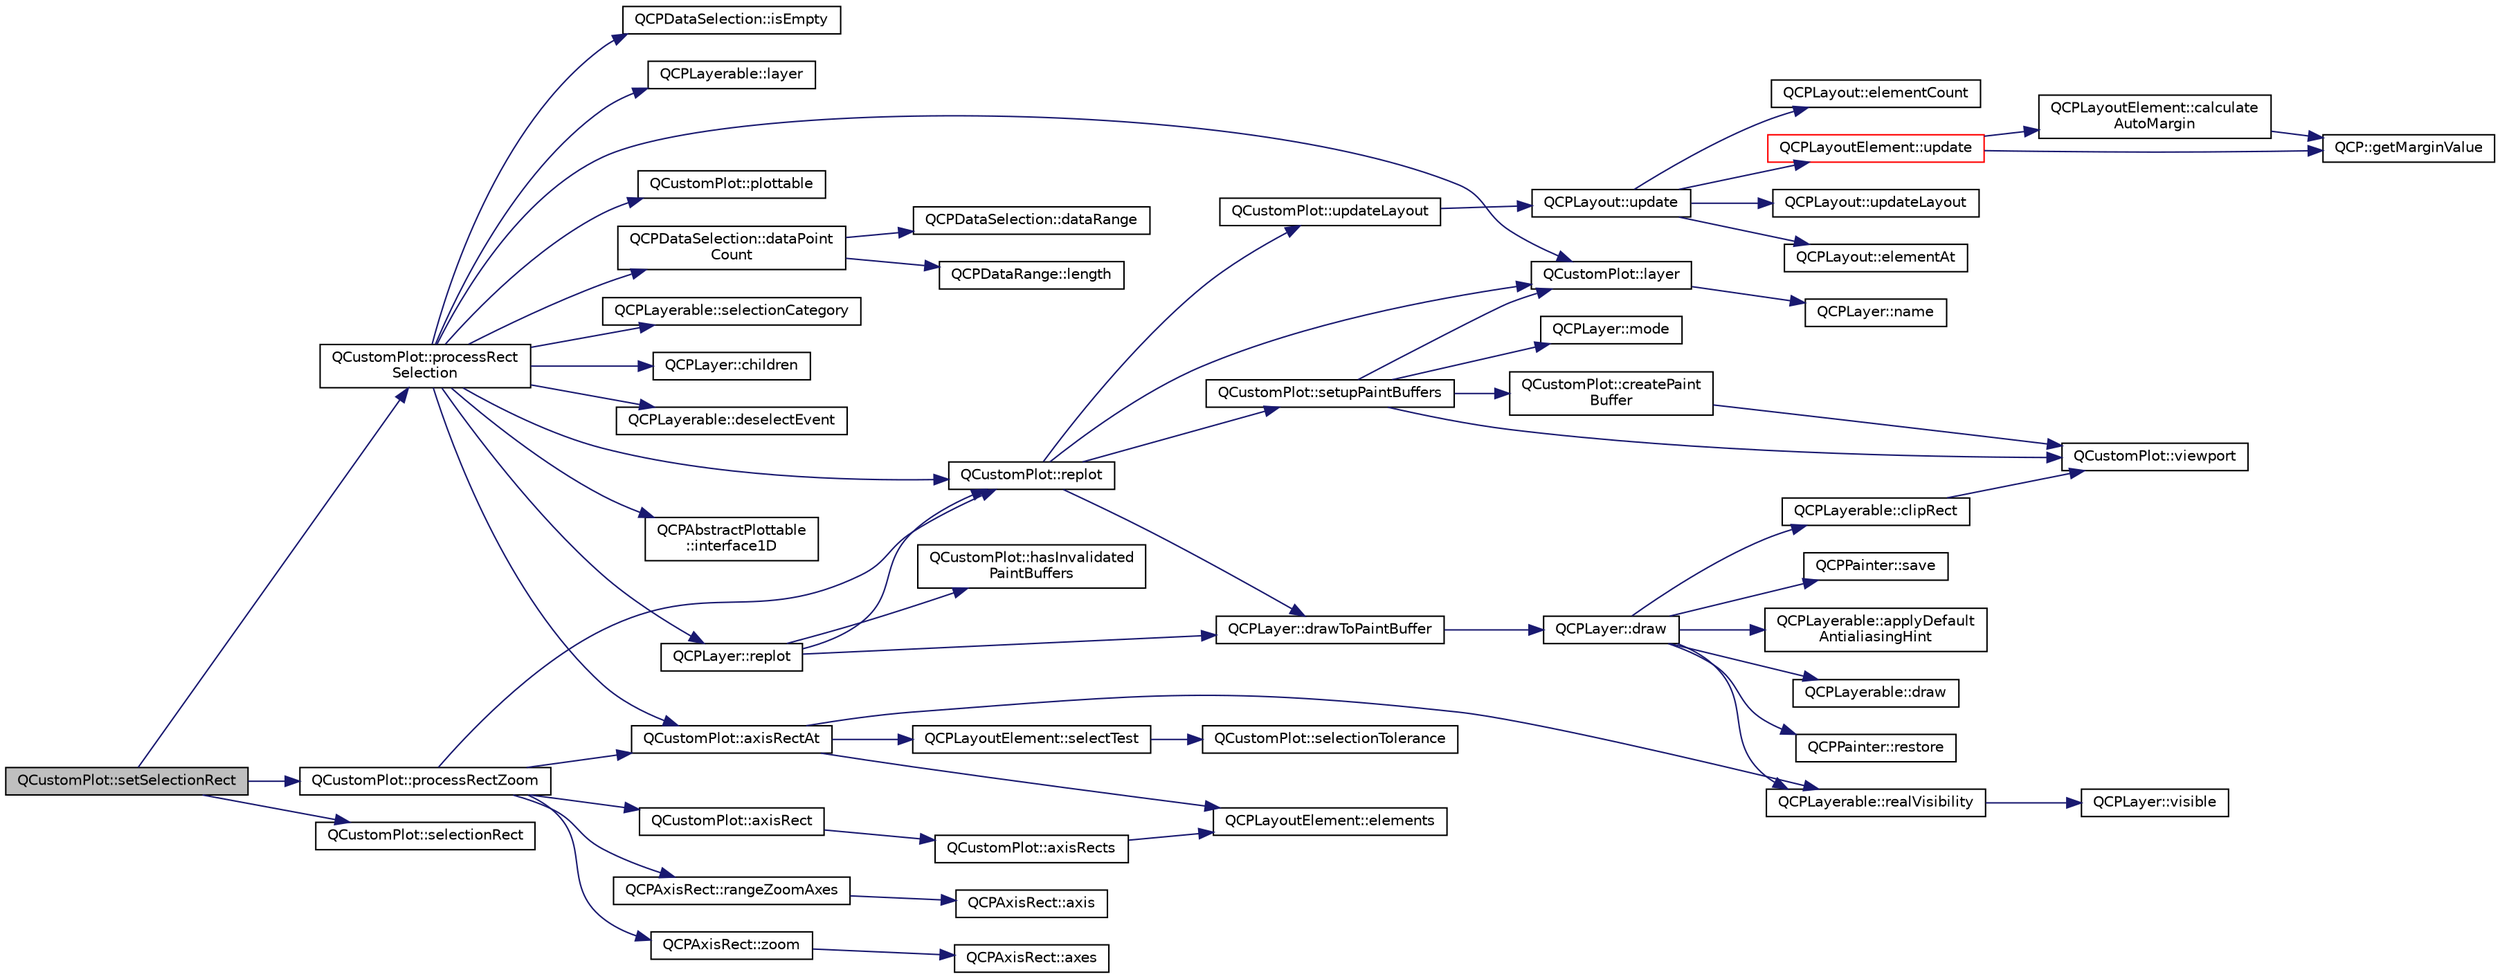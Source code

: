 digraph "QCustomPlot::setSelectionRect"
{
 // LATEX_PDF_SIZE
  edge [fontname="Helvetica",fontsize="10",labelfontname="Helvetica",labelfontsize="10"];
  node [fontname="Helvetica",fontsize="10",shape=record];
  rankdir="LR";
  Node1 [label="QCustomPlot::setSelectionRect",height=0.2,width=0.4,color="black", fillcolor="grey75", style="filled", fontcolor="black",tooltip=" "];
  Node1 -> Node2 [color="midnightblue",fontsize="10",style="solid",fontname="Helvetica"];
  Node2 [label="QCustomPlot::processRect\lSelection",height=0.2,width=0.4,color="black", fillcolor="white", style="filled",URL="$classQCustomPlot.html#ac10849411e1d0e858ea7f29c8ade364c",tooltip=" "];
  Node2 -> Node3 [color="midnightblue",fontsize="10",style="solid",fontname="Helvetica"];
  Node3 [label="QCustomPlot::axisRectAt",height=0.2,width=0.4,color="black", fillcolor="white", style="filled",URL="$classQCustomPlot.html#a4a08842fc3e9ba6bed83aa410c5c5ba5",tooltip=" "];
  Node3 -> Node4 [color="midnightblue",fontsize="10",style="solid",fontname="Helvetica"];
  Node4 [label="QCPLayoutElement::elements",height=0.2,width=0.4,color="black", fillcolor="white", style="filled",URL="$classQCPLayoutElement.html#a76dec8cb31e498994a944d7647a43309",tooltip=" "];
  Node3 -> Node5 [color="midnightblue",fontsize="10",style="solid",fontname="Helvetica"];
  Node5 [label="QCPLayerable::realVisibility",height=0.2,width=0.4,color="black", fillcolor="white", style="filled",URL="$classQCPLayerable.html#ab054e88f15d485defcb95e7376f119e7",tooltip=" "];
  Node5 -> Node6 [color="midnightblue",fontsize="10",style="solid",fontname="Helvetica"];
  Node6 [label="QCPLayer::visible",height=0.2,width=0.4,color="black", fillcolor="white", style="filled",URL="$classQCPLayer.html#ad1cc2d6b32d2abb33c7f449b964e068c",tooltip=" "];
  Node3 -> Node7 [color="midnightblue",fontsize="10",style="solid",fontname="Helvetica"];
  Node7 [label="QCPLayoutElement::selectTest",height=0.2,width=0.4,color="black", fillcolor="white", style="filled",URL="$classQCPLayoutElement.html#a62d60f1b0ee9bb23e38811d71586d79c",tooltip=" "];
  Node7 -> Node8 [color="midnightblue",fontsize="10",style="solid",fontname="Helvetica"];
  Node8 [label="QCustomPlot::selectionTolerance",height=0.2,width=0.4,color="black", fillcolor="white", style="filled",URL="$classQCustomPlot.html#a5441d11013afeaf4b8f2ea06e8624a25",tooltip=" "];
  Node2 -> Node9 [color="midnightblue",fontsize="10",style="solid",fontname="Helvetica"];
  Node9 [label="QCPLayer::children",height=0.2,width=0.4,color="black", fillcolor="white", style="filled",URL="$classQCPLayer.html#a183b90941fc78f0b136edd77c5fb6966",tooltip=" "];
  Node2 -> Node10 [color="midnightblue",fontsize="10",style="solid",fontname="Helvetica"];
  Node10 [label="QCPDataSelection::dataPoint\lCount",height=0.2,width=0.4,color="black", fillcolor="white", style="filled",URL="$classQCPDataSelection.html#ac9e74dd294778aa799216c3435c9c4f0",tooltip=" "];
  Node10 -> Node11 [color="midnightblue",fontsize="10",style="solid",fontname="Helvetica"];
  Node11 [label="QCPDataSelection::dataRange",height=0.2,width=0.4,color="black", fillcolor="white", style="filled",URL="$classQCPDataSelection.html#a6956acf6a9a49a353b4f9b58608978ad",tooltip=" "];
  Node10 -> Node12 [color="midnightblue",fontsize="10",style="solid",fontname="Helvetica"];
  Node12 [label="QCPDataRange::length",height=0.2,width=0.4,color="black", fillcolor="white", style="filled",URL="$classQCPDataRange.html#a1e7836058f755c6ab9f11996477b7150",tooltip=" "];
  Node2 -> Node13 [color="midnightblue",fontsize="10",style="solid",fontname="Helvetica"];
  Node13 [label="QCPLayerable::deselectEvent",height=0.2,width=0.4,color="black", fillcolor="white", style="filled",URL="$classQCPLayerable.html#ae546370644a5551c76af739afc008bee",tooltip=" "];
  Node2 -> Node14 [color="midnightblue",fontsize="10",style="solid",fontname="Helvetica"];
  Node14 [label="QCPAbstractPlottable\l::interface1D",height=0.2,width=0.4,color="black", fillcolor="white", style="filled",URL="$classQCPAbstractPlottable.html#a81fd9fd5c4f429c074785e2eb238a8e7",tooltip=" "];
  Node2 -> Node15 [color="midnightblue",fontsize="10",style="solid",fontname="Helvetica"];
  Node15 [label="QCPDataSelection::isEmpty",height=0.2,width=0.4,color="black", fillcolor="white", style="filled",URL="$classQCPDataSelection.html#a7f7526b475998dc0c3d6c376b24736c9",tooltip=" "];
  Node2 -> Node16 [color="midnightblue",fontsize="10",style="solid",fontname="Helvetica"];
  Node16 [label="QCPLayerable::layer",height=0.2,width=0.4,color="black", fillcolor="white", style="filled",URL="$classQCPLayerable.html#a5ff4862e8c784c9f5986dbc1533ba2a4",tooltip=" "];
  Node2 -> Node17 [color="midnightblue",fontsize="10",style="solid",fontname="Helvetica"];
  Node17 [label="QCustomPlot::layer",height=0.2,width=0.4,color="black", fillcolor="white", style="filled",URL="$classQCustomPlot.html#a0a96244e7773b242ef23c32b7bdfb159",tooltip=" "];
  Node17 -> Node18 [color="midnightblue",fontsize="10",style="solid",fontname="Helvetica"];
  Node18 [label="QCPLayer::name",height=0.2,width=0.4,color="black", fillcolor="white", style="filled",URL="$classQCPLayer.html#a37806f662b50b588fb1029a14fc5ef50",tooltip=" "];
  Node2 -> Node19 [color="midnightblue",fontsize="10",style="solid",fontname="Helvetica"];
  Node19 [label="QCustomPlot::plottable",height=0.2,width=0.4,color="black", fillcolor="white", style="filled",URL="$classQCustomPlot.html#adea38bdc660da9412ba69fb939031567",tooltip=" "];
  Node2 -> Node20 [color="midnightblue",fontsize="10",style="solid",fontname="Helvetica"];
  Node20 [label="QCPLayer::replot",height=0.2,width=0.4,color="black", fillcolor="white", style="filled",URL="$classQCPLayer.html#adefd53b6db02f470151c416f42e37180",tooltip=" "];
  Node20 -> Node21 [color="midnightblue",fontsize="10",style="solid",fontname="Helvetica"];
  Node21 [label="QCPLayer::drawToPaintBuffer",height=0.2,width=0.4,color="black", fillcolor="white", style="filled",URL="$classQCPLayer.html#a4a8e0a86f31462299e7fc8e8158dd2c6",tooltip=" "];
  Node21 -> Node22 [color="midnightblue",fontsize="10",style="solid",fontname="Helvetica"];
  Node22 [label="QCPLayer::draw",height=0.2,width=0.4,color="black", fillcolor="white", style="filled",URL="$classQCPLayer.html#ab831a99c8d30b15ec4533ca341e8813b",tooltip=" "];
  Node22 -> Node23 [color="midnightblue",fontsize="10",style="solid",fontname="Helvetica"];
  Node23 [label="QCPLayerable::applyDefault\lAntialiasingHint",height=0.2,width=0.4,color="black", fillcolor="white", style="filled",URL="$classQCPLayerable.html#afdf83ddc6a265cbf4c89fe99d3d93473",tooltip=" "];
  Node22 -> Node24 [color="midnightblue",fontsize="10",style="solid",fontname="Helvetica"];
  Node24 [label="QCPLayerable::clipRect",height=0.2,width=0.4,color="black", fillcolor="white", style="filled",URL="$classQCPLayerable.html#acbcfc9ecc75433747b1978a77b1864b3",tooltip=" "];
  Node24 -> Node25 [color="midnightblue",fontsize="10",style="solid",fontname="Helvetica"];
  Node25 [label="QCustomPlot::viewport",height=0.2,width=0.4,color="black", fillcolor="white", style="filled",URL="$classQCustomPlot.html#a19842409b18f556b256d05e97fffc670",tooltip=" "];
  Node22 -> Node26 [color="midnightblue",fontsize="10",style="solid",fontname="Helvetica"];
  Node26 [label="QCPLayerable::draw",height=0.2,width=0.4,color="black", fillcolor="white", style="filled",URL="$classQCPLayerable.html#aecf2f7087482d4b6a78cb2770e5ed12d",tooltip=" "];
  Node22 -> Node5 [color="midnightblue",fontsize="10",style="solid",fontname="Helvetica"];
  Node22 -> Node27 [color="midnightblue",fontsize="10",style="solid",fontname="Helvetica"];
  Node27 [label="QCPPainter::restore",height=0.2,width=0.4,color="black", fillcolor="white", style="filled",URL="$classQCPPainter.html#a64908e6298d5bbd83457dc987cc3a022",tooltip=" "];
  Node22 -> Node28 [color="midnightblue",fontsize="10",style="solid",fontname="Helvetica"];
  Node28 [label="QCPPainter::save",height=0.2,width=0.4,color="black", fillcolor="white", style="filled",URL="$classQCPPainter.html#a8fd6821ee6fecbfa04444c9062912abd",tooltip=" "];
  Node20 -> Node29 [color="midnightblue",fontsize="10",style="solid",fontname="Helvetica"];
  Node29 [label="QCustomPlot::hasInvalidated\lPaintBuffers",height=0.2,width=0.4,color="black", fillcolor="white", style="filled",URL="$classQCustomPlot.html#ad452b582348c8e99462d83fe1cd0279b",tooltip=" "];
  Node20 -> Node30 [color="midnightblue",fontsize="10",style="solid",fontname="Helvetica"];
  Node30 [label="QCustomPlot::replot",height=0.2,width=0.4,color="black", fillcolor="white", style="filled",URL="$classQCustomPlot.html#aa4bfe7d70dbe67e81d877819b75ab9af",tooltip=" "];
  Node30 -> Node21 [color="midnightblue",fontsize="10",style="solid",fontname="Helvetica"];
  Node30 -> Node17 [color="midnightblue",fontsize="10",style="solid",fontname="Helvetica"];
  Node30 -> Node31 [color="midnightblue",fontsize="10",style="solid",fontname="Helvetica"];
  Node31 [label="QCustomPlot::setupPaintBuffers",height=0.2,width=0.4,color="black", fillcolor="white", style="filled",URL="$classQCustomPlot.html#a2685341f7242c3882f4cc5e379308d71",tooltip=" "];
  Node31 -> Node32 [color="midnightblue",fontsize="10",style="solid",fontname="Helvetica"];
  Node32 [label="QCustomPlot::createPaint\lBuffer",height=0.2,width=0.4,color="black", fillcolor="white", style="filled",URL="$classQCustomPlot.html#a943b57596a1adf7f0e75c3b50e407ae6",tooltip=" "];
  Node32 -> Node25 [color="midnightblue",fontsize="10",style="solid",fontname="Helvetica"];
  Node31 -> Node17 [color="midnightblue",fontsize="10",style="solid",fontname="Helvetica"];
  Node31 -> Node33 [color="midnightblue",fontsize="10",style="solid",fontname="Helvetica"];
  Node33 [label="QCPLayer::mode",height=0.2,width=0.4,color="black", fillcolor="white", style="filled",URL="$classQCPLayer.html#a44ae50b011b19f3dd46a38d8e2e2c1b6",tooltip=" "];
  Node31 -> Node25 [color="midnightblue",fontsize="10",style="solid",fontname="Helvetica"];
  Node30 -> Node34 [color="midnightblue",fontsize="10",style="solid",fontname="Helvetica"];
  Node34 [label="QCustomPlot::updateLayout",height=0.2,width=0.4,color="black", fillcolor="white", style="filled",URL="$classQCustomPlot.html#a6e6693e2c249f65437382ffd93405e04",tooltip=" "];
  Node34 -> Node35 [color="midnightblue",fontsize="10",style="solid",fontname="Helvetica"];
  Node35 [label="QCPLayout::update",height=0.2,width=0.4,color="black", fillcolor="white", style="filled",URL="$classQCPLayout.html#a48ecc9c98ea90b547c3e27a931a8f7bd",tooltip=" "];
  Node35 -> Node36 [color="midnightblue",fontsize="10",style="solid",fontname="Helvetica"];
  Node36 [label="QCPLayout::elementAt",height=0.2,width=0.4,color="black", fillcolor="white", style="filled",URL="$classQCPLayout.html#afa73ca7d859f8a3ee5c73c9b353d2a56",tooltip=" "];
  Node35 -> Node37 [color="midnightblue",fontsize="10",style="solid",fontname="Helvetica"];
  Node37 [label="QCPLayout::elementCount",height=0.2,width=0.4,color="black", fillcolor="white", style="filled",URL="$classQCPLayout.html#a39d3e9ef5d9b82ab1885ba1cb9597e56",tooltip=" "];
  Node35 -> Node38 [color="midnightblue",fontsize="10",style="solid",fontname="Helvetica"];
  Node38 [label="QCPLayoutElement::update",height=0.2,width=0.4,color="red", fillcolor="white", style="filled",URL="$classQCPLayoutElement.html#a929c2ec62e0e0e1d8418eaa802e2af9b",tooltip=" "];
  Node38 -> Node39 [color="midnightblue",fontsize="10",style="solid",fontname="Helvetica"];
  Node39 [label="QCPLayoutElement::calculate\lAutoMargin",height=0.2,width=0.4,color="black", fillcolor="white", style="filled",URL="$classQCPLayoutElement.html#a005c9f0fe84bc1591a2cf2c46fd477b4",tooltip=" "];
  Node39 -> Node40 [color="midnightblue",fontsize="10",style="solid",fontname="Helvetica"];
  Node40 [label="QCP::getMarginValue",height=0.2,width=0.4,color="black", fillcolor="white", style="filled",URL="$namespaceQCP.html#a23a2679d3495c444acc26acc61e35b5b",tooltip=" "];
  Node38 -> Node40 [color="midnightblue",fontsize="10",style="solid",fontname="Helvetica"];
  Node35 -> Node44 [color="midnightblue",fontsize="10",style="solid",fontname="Helvetica"];
  Node44 [label="QCPLayout::updateLayout",height=0.2,width=0.4,color="black", fillcolor="white", style="filled",URL="$classQCPLayout.html#a165c77f6287ac92e8d03017ad913378b",tooltip=" "];
  Node2 -> Node30 [color="midnightblue",fontsize="10",style="solid",fontname="Helvetica"];
  Node2 -> Node45 [color="midnightblue",fontsize="10",style="solid",fontname="Helvetica"];
  Node45 [label="QCPLayerable::selectionCategory",height=0.2,width=0.4,color="black", fillcolor="white", style="filled",URL="$classQCPLayerable.html#a908c9edda761886f33893be326dab77d",tooltip=" "];
  Node1 -> Node46 [color="midnightblue",fontsize="10",style="solid",fontname="Helvetica"];
  Node46 [label="QCustomPlot::processRectZoom",height=0.2,width=0.4,color="black", fillcolor="white", style="filled",URL="$classQCustomPlot.html#a5508a207dcc279f316142f96d984bba3",tooltip=" "];
  Node46 -> Node47 [color="midnightblue",fontsize="10",style="solid",fontname="Helvetica"];
  Node47 [label="QCustomPlot::axisRect",height=0.2,width=0.4,color="black", fillcolor="white", style="filled",URL="$classQCustomPlot.html#ae5eefcb5f6ca26689b1fd4f6e25b42f9",tooltip=" "];
  Node47 -> Node48 [color="midnightblue",fontsize="10",style="solid",fontname="Helvetica"];
  Node48 [label="QCustomPlot::axisRects",height=0.2,width=0.4,color="black", fillcolor="white", style="filled",URL="$classQCustomPlot.html#a12af771429e2d7e313c8c5d5fca068fe",tooltip=" "];
  Node48 -> Node4 [color="midnightblue",fontsize="10",style="solid",fontname="Helvetica"];
  Node46 -> Node3 [color="midnightblue",fontsize="10",style="solid",fontname="Helvetica"];
  Node46 -> Node49 [color="midnightblue",fontsize="10",style="solid",fontname="Helvetica"];
  Node49 [label="QCPAxisRect::rangeZoomAxes",height=0.2,width=0.4,color="black", fillcolor="white", style="filled",URL="$classQCPAxisRect.html#a86aac0f435f209d60dacd22cda10c104",tooltip=" "];
  Node49 -> Node50 [color="midnightblue",fontsize="10",style="solid",fontname="Helvetica"];
  Node50 [label="QCPAxisRect::axis",height=0.2,width=0.4,color="black", fillcolor="white", style="filled",URL="$classQCPAxisRect.html#a583ae4f6d78b601b732183f6cabecbe1",tooltip=" "];
  Node46 -> Node30 [color="midnightblue",fontsize="10",style="solid",fontname="Helvetica"];
  Node46 -> Node51 [color="midnightblue",fontsize="10",style="solid",fontname="Helvetica"];
  Node51 [label="QCPAxisRect::zoom",height=0.2,width=0.4,color="black", fillcolor="white", style="filled",URL="$classQCPAxisRect.html#a5fc8460564e81dcc2a9343dc8bc1fe67",tooltip=" "];
  Node51 -> Node52 [color="midnightblue",fontsize="10",style="solid",fontname="Helvetica"];
  Node52 [label="QCPAxisRect::axes",height=0.2,width=0.4,color="black", fillcolor="white", style="filled",URL="$classQCPAxisRect.html#a11657b8faebe9677180860e8057ede26",tooltip=" "];
  Node1 -> Node53 [color="midnightblue",fontsize="10",style="solid",fontname="Helvetica"];
  Node53 [label="QCustomPlot::selectionRect",height=0.2,width=0.4,color="black", fillcolor="white", style="filled",URL="$classQCustomPlot.html#ad7df2bcbba307e644db383b449e31efd",tooltip=" "];
}
